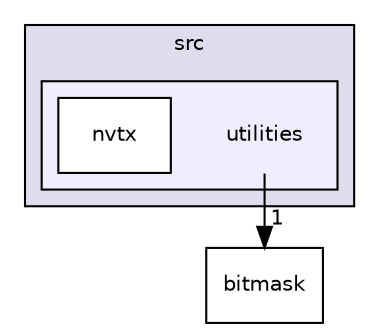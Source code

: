 digraph "utilities" {
  compound=true
  node [ fontsize="10", fontname="Helvetica"];
  edge [ labelfontsize="10", labelfontname="Helvetica"];
  subgraph clusterdir_68267d1309a1af8e8297ef4c3efbcdba {
    graph [ bgcolor="#ddddee", pencolor="black", label="src" fontname="Helvetica", fontsize="10", URL="dir_68267d1309a1af8e8297ef4c3efbcdba.html"]
  subgraph clusterdir_7b5d38f1875f1b693f62ca6a108a1129 {
    graph [ bgcolor="#eeeeff", pencolor="black", label="" URL="dir_7b5d38f1875f1b693f62ca6a108a1129.html"];
    dir_7b5d38f1875f1b693f62ca6a108a1129 [shape=plaintext label="utilities"];
    dir_8e5eaa3c6c334094a05ac324ba52dd2c [shape=box label="nvtx" color="black" fillcolor="white" style="filled" URL="dir_8e5eaa3c6c334094a05ac324ba52dd2c.html"];
  }
  }
  dir_8af788da82510e5633fff7e15680126e [shape=box label="bitmask" URL="dir_8af788da82510e5633fff7e15680126e.html"];
  dir_7b5d38f1875f1b693f62ca6a108a1129->dir_8af788da82510e5633fff7e15680126e [headlabel="1", labeldistance=1.5 headhref="dir_000006_000005.html"];
}
